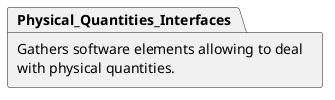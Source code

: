 @startuml

package Physical_Quantities_Interfaces [
  Gathers software elements allowing to deal
  with physical quantities.
]

@enduml